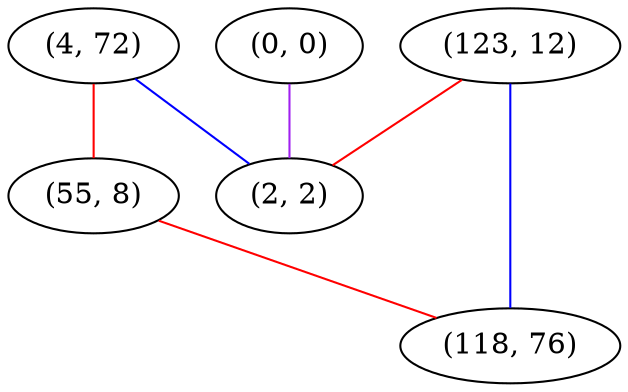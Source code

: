graph "" {
"(0, 0)";
"(4, 72)";
"(123, 12)";
"(2, 2)";
"(55, 8)";
"(118, 76)";
"(0, 0)" -- "(2, 2)"  [color=purple, key=0, weight=4];
"(4, 72)" -- "(55, 8)"  [color=red, key=0, weight=1];
"(4, 72)" -- "(2, 2)"  [color=blue, key=0, weight=3];
"(123, 12)" -- "(118, 76)"  [color=blue, key=0, weight=3];
"(123, 12)" -- "(2, 2)"  [color=red, key=0, weight=1];
"(55, 8)" -- "(118, 76)"  [color=red, key=0, weight=1];
}
